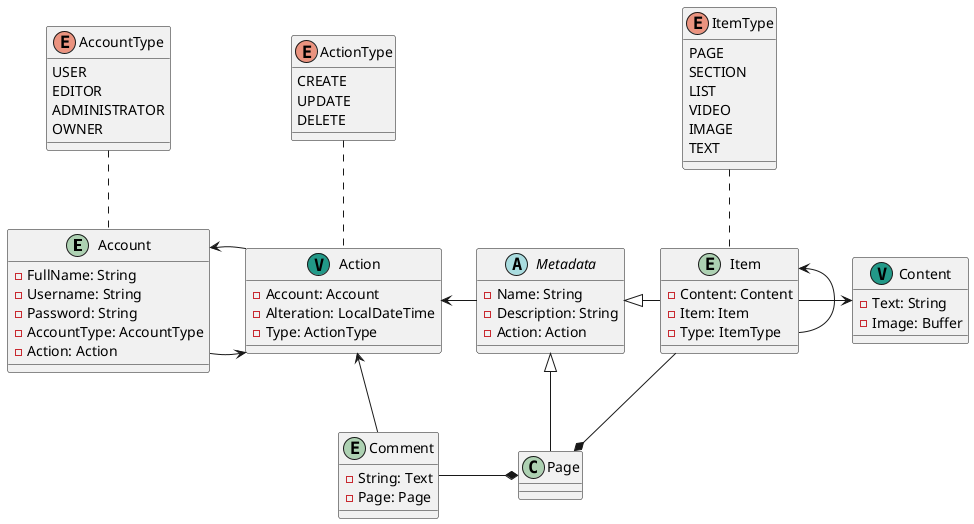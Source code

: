 @startuml
'https://plantuml.com/class-diagram'

entity Account
{
    - FullName: String
    - Username: String
    - Password: String
    - AccountType: AccountType
    - Action: Action
}

enum AccountType
{
    USER
    EDITOR
    ADMINISTRATOR
    OWNER
}

entity Action <<(V, #229988)>>
{
    - Account: Account
    - Alteration: LocalDateTime
    - Type: ActionType
}

enum ActionType
{
    CREATE
    UPDATE
    DELETE
}

abstract class Metadata
{
    - Name: String
    - Description: String
    - Action: Action
}


entity Item
{
    - Content: Content
    - Item: Item
    - Type: ItemType
}

enum ItemType
{
    PAGE
    SECTION
    LIST
    VIDEO
    IMAGE
    TEXT
}

entity Content <<(V, #229988)>>
{
    - Text: String
    - Image: Buffer
}

entity Comment
{
    - String: Text
    - Page: Page
}

Account .up. AccountType
Account -right-> Action

Action -left-> Account
Action .up. ActionType

Metadata -left-> Action

Comment -up-> Action
Comment -right-* Page

Page -up-|> Metadata

Item -left-|> Metadata
Item -down-* Page
Item -right-> Content
Item .up. ItemType
Item -up-> Item

@enduml